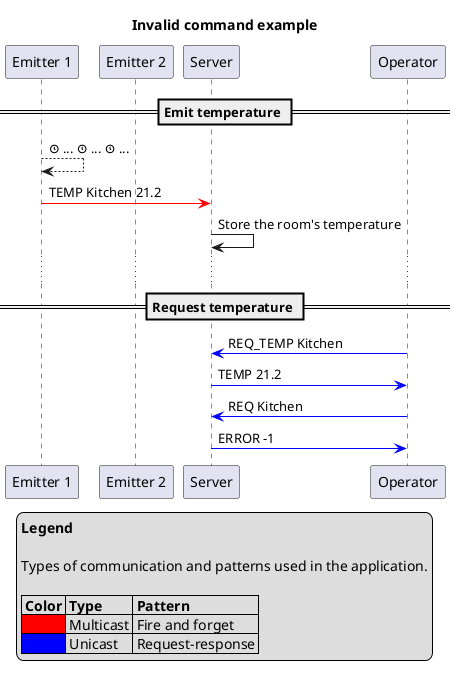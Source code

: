 @startuml invalid-command

title "Invalid command example"

participant "Emitter 1" as e1
participant "Emitter 2" as e2
participant "Server" as s
participant "Operator" as o

== Emit temperature ==

e1 --> e1: <&clock> ... <&clock> ... <&clock> ...
e1 -[#red]> s: TEMP Kitchen 21.2
s -> s: Store the room's temperature

...

== Request temperature ==

o -[#blue]> s: REQ_TEMP Kitchen
s -[#blue]> o: TEMP 21.2

o -[#blue]> s: REQ Kitchen
s -[#blue]> o: ERROR -1

legend
**Legend**

Types of communication and patterns used in the application.

| **Color** | **Type**  | **Pattern**      |
| <#red>    | Multicast | Fire and forget  |
| <#blue>   | Unicast   | Request-response |
endlegend

@enduml
